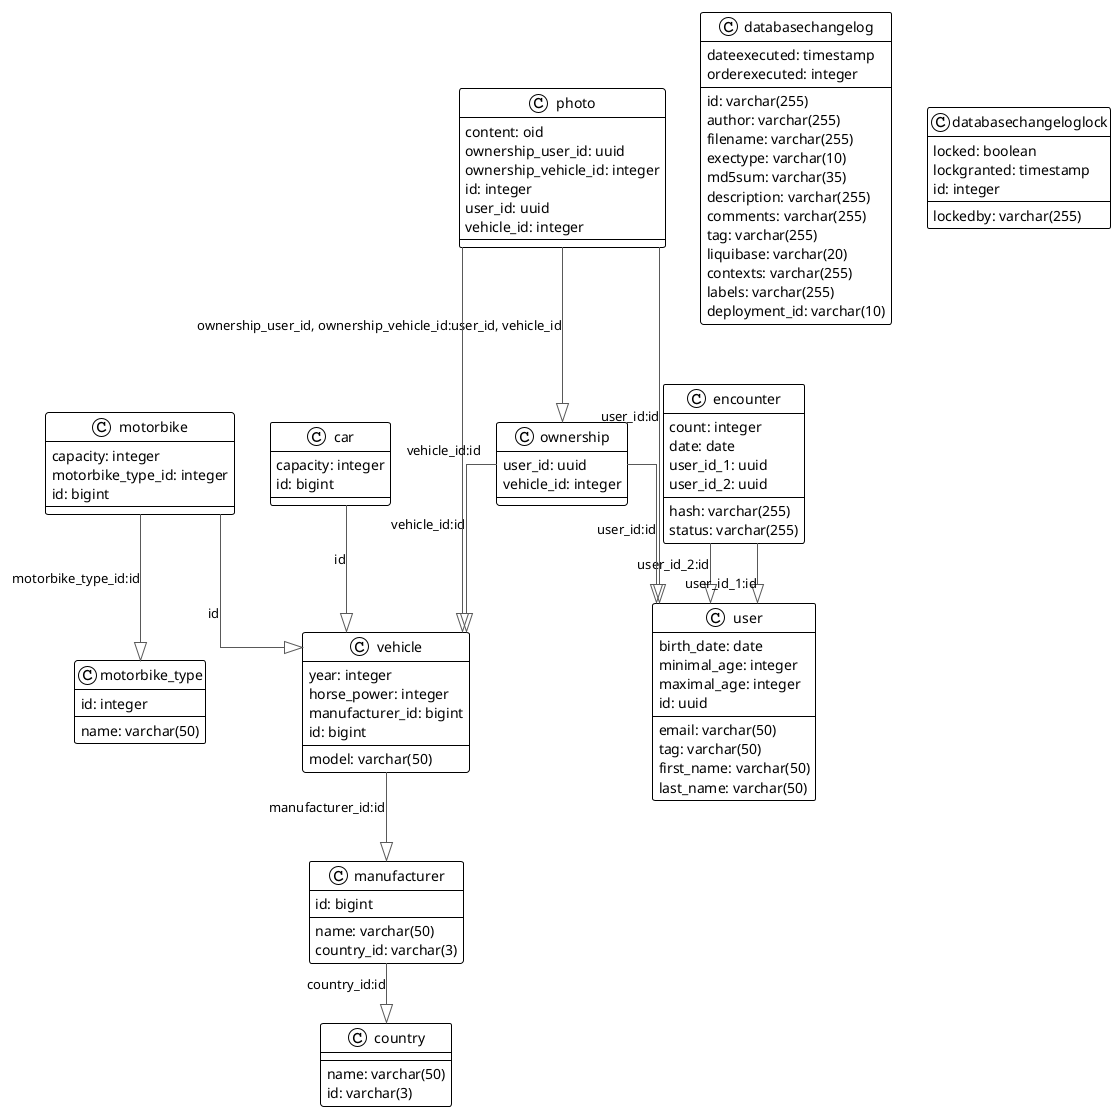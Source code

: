@startuml

!theme plain
top to bottom direction
skinparam linetype ortho

class car {
   capacity: integer
   id: bigint
}
class country {
   name: varchar(50)
   id: varchar(3)
}
class databasechangelog {
   id: varchar(255)
   author: varchar(255)
   filename: varchar(255)
   dateexecuted: timestamp
   orderexecuted: integer
   exectype: varchar(10)
   md5sum: varchar(35)
   description: varchar(255)
   comments: varchar(255)
   tag: varchar(255)
   liquibase: varchar(20)
   contexts: varchar(255)
   labels: varchar(255)
   deployment_id: varchar(10)
}
class databasechangeloglock {
   locked: boolean
   lockgranted: timestamp
   lockedby: varchar(255)
   id: integer
}
class encounter {
   hash: varchar(255)
   count: integer
   date: date
   status: varchar(255)
   user_id_1: uuid
   user_id_2: uuid
}
class manufacturer {
   name: varchar(50)
   country_id: varchar(3)
   id: bigint
}
class motorbike {
   capacity: integer
   motorbike_type_id: integer
   id: bigint
}
class motorbike_type {
   name: varchar(50)
   id: integer
}
class ownership {
   user_id: uuid
   vehicle_id: integer
}
class photo {
   content: oid
   ownership_user_id: uuid
   ownership_vehicle_id: integer
   id: integer
   user_id: uuid
   vehicle_id: integer
}
class user {
   email: varchar(50)
   tag: varchar(50)
   first_name: varchar(50)
   last_name: varchar(50)
   birth_date: date
   minimal_age: integer
   maximal_age: integer
   id: uuid
}
class vehicle {
   model: varchar(50)
   year: integer
   horse_power: integer
   manufacturer_id: bigint
   id: bigint
}

car                    -[#595959,plain]-^  vehicle               : "id"
encounter              -[#595959,plain]-^  user                  : "user_id_2:id"
encounter              -[#595959,plain]-^  user                  : "user_id_1:id"
manufacturer           -[#595959,plain]-^  country               : "country_id:id"
motorbike              -[#595959,plain]-^  motorbike_type        : "motorbike_type_id:id"
motorbike              -[#595959,plain]-^  vehicle               : "id"
ownership              -[#595959,plain]-^  user                  : "user_id:id"
ownership              -[#595959,plain]-^  vehicle               : "vehicle_id:id"
photo                  -[#595959,plain]-^  ownership             : "ownership_user_id, ownership_vehicle_id:user_id, vehicle_id"
photo                  -[#595959,plain]-^  user                  : "user_id:id"
photo                  -[#595959,plain]-^  vehicle               : "vehicle_id:id"
vehicle                -[#595959,plain]-^  manufacturer          : "manufacturer_id:id"
@enduml
